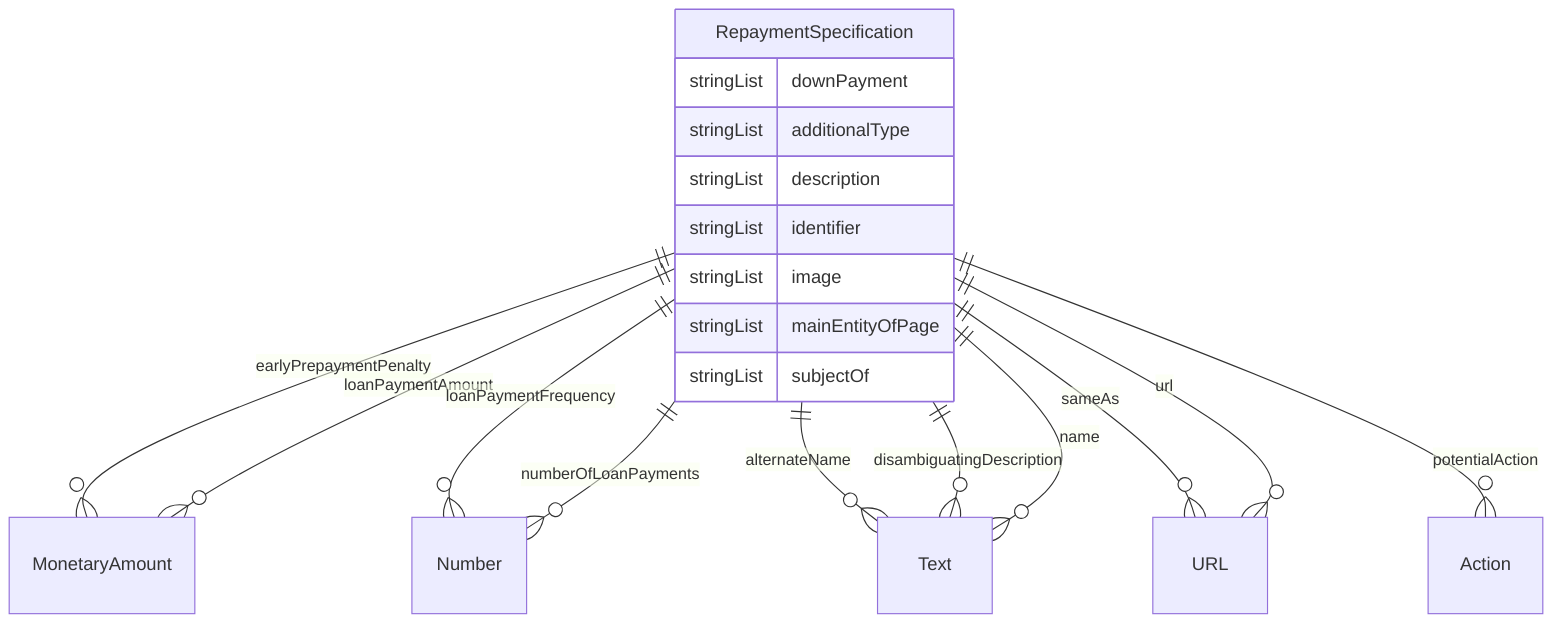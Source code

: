 erDiagram
RepaymentSpecification {
    stringList downPayment  
    stringList additionalType  
    stringList description  
    stringList identifier  
    stringList image  
    stringList mainEntityOfPage  
    stringList subjectOf  
}

RepaymentSpecification ||--}o MonetaryAmount : "earlyPrepaymentPenalty"
RepaymentSpecification ||--}o MonetaryAmount : "loanPaymentAmount"
RepaymentSpecification ||--}o Number : "loanPaymentFrequency"
RepaymentSpecification ||--}o Number : "numberOfLoanPayments"
RepaymentSpecification ||--}o Text : "alternateName"
RepaymentSpecification ||--}o Text : "disambiguatingDescription"
RepaymentSpecification ||--}o Text : "name"
RepaymentSpecification ||--}o URL : "sameAs"
RepaymentSpecification ||--}o Action : "potentialAction"
RepaymentSpecification ||--}o URL : "url"